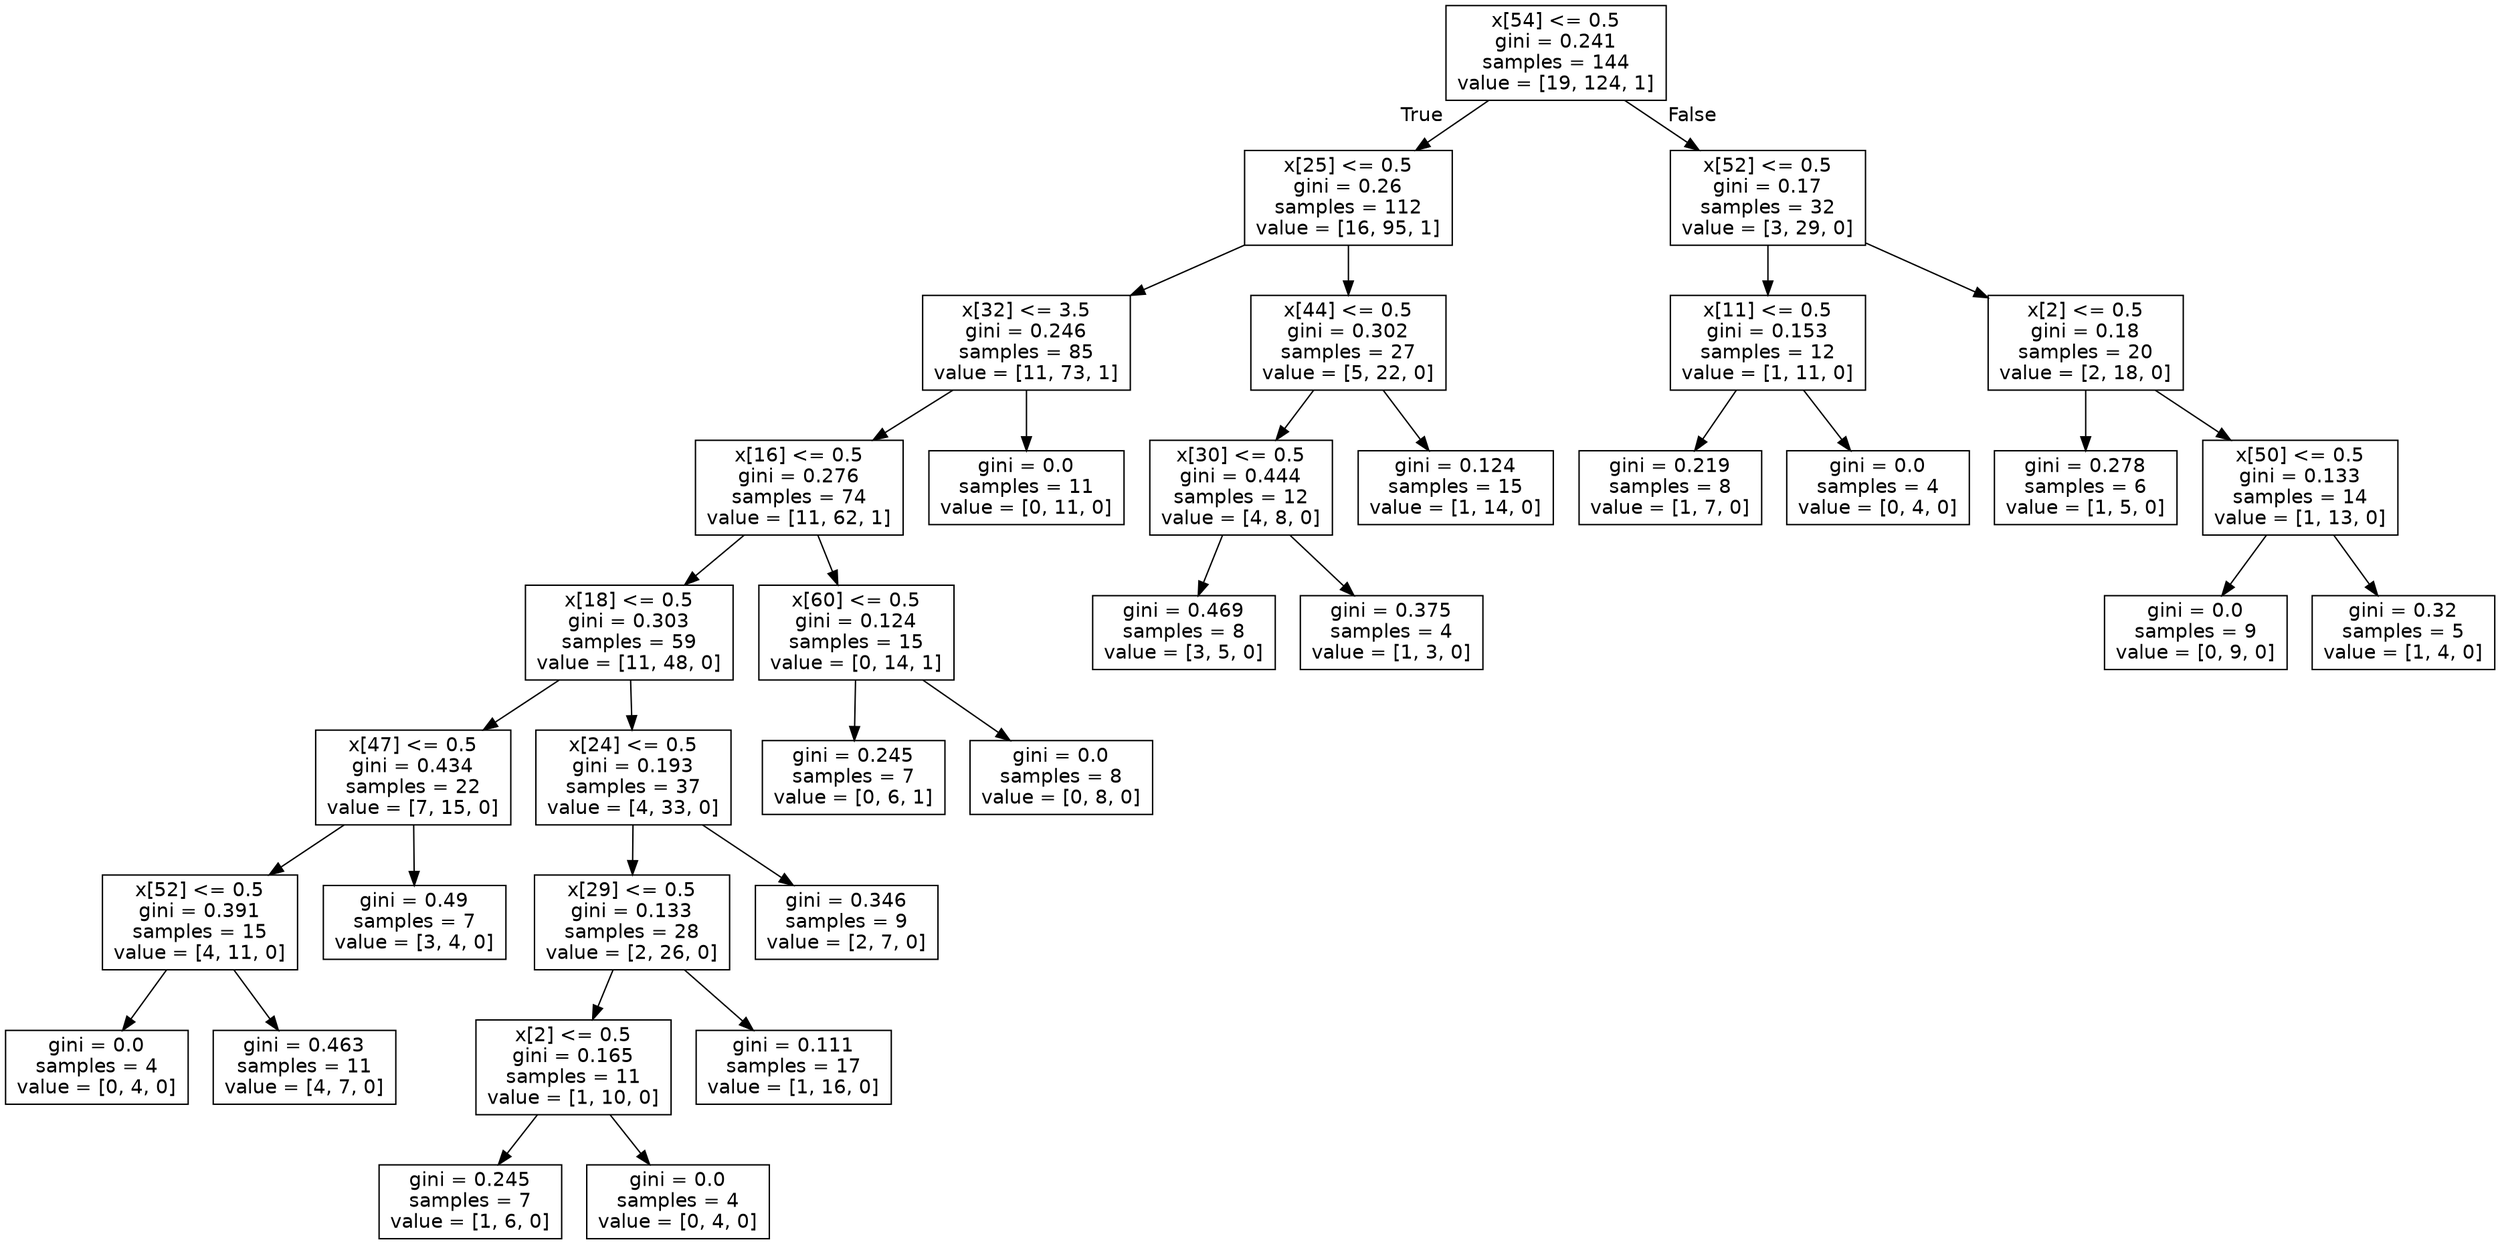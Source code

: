digraph Tree {
node [shape=box, fontname="helvetica"] ;
edge [fontname="helvetica"] ;
0 [label="x[54] <= 0.5\ngini = 0.241\nsamples = 144\nvalue = [19, 124, 1]"] ;
1 [label="x[25] <= 0.5\ngini = 0.26\nsamples = 112\nvalue = [16, 95, 1]"] ;
0 -> 1 [labeldistance=2.5, labelangle=45, headlabel="True"] ;
2 [label="x[32] <= 3.5\ngini = 0.246\nsamples = 85\nvalue = [11, 73, 1]"] ;
1 -> 2 ;
3 [label="x[16] <= 0.5\ngini = 0.276\nsamples = 74\nvalue = [11, 62, 1]"] ;
2 -> 3 ;
4 [label="x[18] <= 0.5\ngini = 0.303\nsamples = 59\nvalue = [11, 48, 0]"] ;
3 -> 4 ;
5 [label="x[47] <= 0.5\ngini = 0.434\nsamples = 22\nvalue = [7, 15, 0]"] ;
4 -> 5 ;
6 [label="x[52] <= 0.5\ngini = 0.391\nsamples = 15\nvalue = [4, 11, 0]"] ;
5 -> 6 ;
7 [label="gini = 0.0\nsamples = 4\nvalue = [0, 4, 0]"] ;
6 -> 7 ;
8 [label="gini = 0.463\nsamples = 11\nvalue = [4, 7, 0]"] ;
6 -> 8 ;
9 [label="gini = 0.49\nsamples = 7\nvalue = [3, 4, 0]"] ;
5 -> 9 ;
10 [label="x[24] <= 0.5\ngini = 0.193\nsamples = 37\nvalue = [4, 33, 0]"] ;
4 -> 10 ;
11 [label="x[29] <= 0.5\ngini = 0.133\nsamples = 28\nvalue = [2, 26, 0]"] ;
10 -> 11 ;
12 [label="x[2] <= 0.5\ngini = 0.165\nsamples = 11\nvalue = [1, 10, 0]"] ;
11 -> 12 ;
13 [label="gini = 0.245\nsamples = 7\nvalue = [1, 6, 0]"] ;
12 -> 13 ;
14 [label="gini = 0.0\nsamples = 4\nvalue = [0, 4, 0]"] ;
12 -> 14 ;
15 [label="gini = 0.111\nsamples = 17\nvalue = [1, 16, 0]"] ;
11 -> 15 ;
16 [label="gini = 0.346\nsamples = 9\nvalue = [2, 7, 0]"] ;
10 -> 16 ;
17 [label="x[60] <= 0.5\ngini = 0.124\nsamples = 15\nvalue = [0, 14, 1]"] ;
3 -> 17 ;
18 [label="gini = 0.245\nsamples = 7\nvalue = [0, 6, 1]"] ;
17 -> 18 ;
19 [label="gini = 0.0\nsamples = 8\nvalue = [0, 8, 0]"] ;
17 -> 19 ;
20 [label="gini = 0.0\nsamples = 11\nvalue = [0, 11, 0]"] ;
2 -> 20 ;
21 [label="x[44] <= 0.5\ngini = 0.302\nsamples = 27\nvalue = [5, 22, 0]"] ;
1 -> 21 ;
22 [label="x[30] <= 0.5\ngini = 0.444\nsamples = 12\nvalue = [4, 8, 0]"] ;
21 -> 22 ;
23 [label="gini = 0.469\nsamples = 8\nvalue = [3, 5, 0]"] ;
22 -> 23 ;
24 [label="gini = 0.375\nsamples = 4\nvalue = [1, 3, 0]"] ;
22 -> 24 ;
25 [label="gini = 0.124\nsamples = 15\nvalue = [1, 14, 0]"] ;
21 -> 25 ;
26 [label="x[52] <= 0.5\ngini = 0.17\nsamples = 32\nvalue = [3, 29, 0]"] ;
0 -> 26 [labeldistance=2.5, labelangle=-45, headlabel="False"] ;
27 [label="x[11] <= 0.5\ngini = 0.153\nsamples = 12\nvalue = [1, 11, 0]"] ;
26 -> 27 ;
28 [label="gini = 0.219\nsamples = 8\nvalue = [1, 7, 0]"] ;
27 -> 28 ;
29 [label="gini = 0.0\nsamples = 4\nvalue = [0, 4, 0]"] ;
27 -> 29 ;
30 [label="x[2] <= 0.5\ngini = 0.18\nsamples = 20\nvalue = [2, 18, 0]"] ;
26 -> 30 ;
31 [label="gini = 0.278\nsamples = 6\nvalue = [1, 5, 0]"] ;
30 -> 31 ;
32 [label="x[50] <= 0.5\ngini = 0.133\nsamples = 14\nvalue = [1, 13, 0]"] ;
30 -> 32 ;
33 [label="gini = 0.0\nsamples = 9\nvalue = [0, 9, 0]"] ;
32 -> 33 ;
34 [label="gini = 0.32\nsamples = 5\nvalue = [1, 4, 0]"] ;
32 -> 34 ;
}